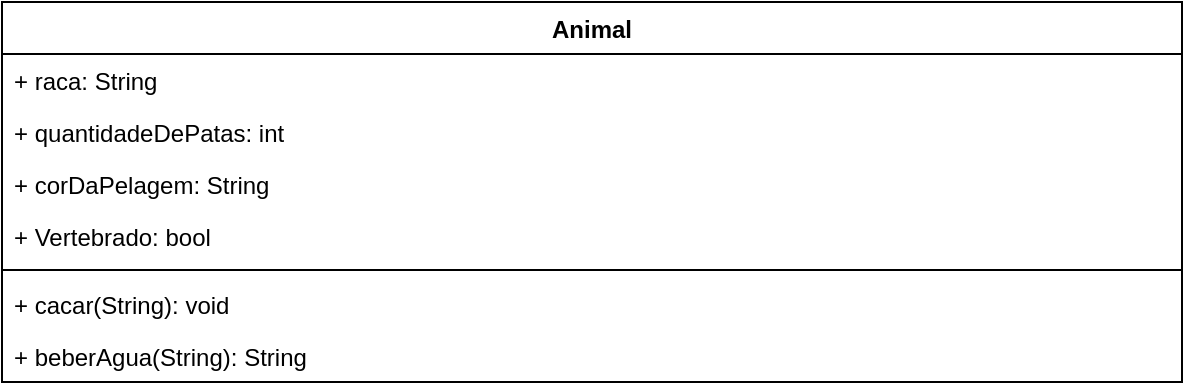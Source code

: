 <mxfile version="24.7.12">
  <diagram name="Página-1" id="v-J8Y_MGNC3J8woAUh4U">
    <mxGraphModel dx="724" dy="411" grid="1" gridSize="10" guides="1" tooltips="1" connect="1" arrows="1" fold="1" page="1" pageScale="1" pageWidth="827" pageHeight="1169" math="0" shadow="0">
      <root>
        <mxCell id="0" />
        <mxCell id="1" parent="0" />
        <mxCell id="F91V9u8Jnojhjt5vM7iI-1" value="Animal" style="swimlane;fontStyle=1;align=center;verticalAlign=top;childLayout=stackLayout;horizontal=1;startSize=26;horizontalStack=0;resizeParent=1;resizeParentMax=0;resizeLast=0;collapsible=1;marginBottom=0;whiteSpace=wrap;html=1;" parent="1" vertex="1">
          <mxGeometry x="120" y="60" width="590" height="190" as="geometry" />
        </mxCell>
        <mxCell id="F91V9u8Jnojhjt5vM7iI-2" value="+ raca: String" style="text;strokeColor=none;fillColor=none;align=left;verticalAlign=top;spacingLeft=4;spacingRight=4;overflow=hidden;rotatable=0;points=[[0,0.5],[1,0.5]];portConstraint=eastwest;whiteSpace=wrap;html=1;" parent="F91V9u8Jnojhjt5vM7iI-1" vertex="1">
          <mxGeometry y="26" width="590" height="26" as="geometry" />
        </mxCell>
        <mxCell id="F91V9u8Jnojhjt5vM7iI-5" value="+ quantidadeDePatas: int" style="text;strokeColor=none;fillColor=none;align=left;verticalAlign=top;spacingLeft=4;spacingRight=4;overflow=hidden;rotatable=0;points=[[0,0.5],[1,0.5]];portConstraint=eastwest;whiteSpace=wrap;html=1;" parent="F91V9u8Jnojhjt5vM7iI-1" vertex="1">
          <mxGeometry y="52" width="590" height="26" as="geometry" />
        </mxCell>
        <mxCell id="F91V9u8Jnojhjt5vM7iI-6" value="+ corDaPelagem: String" style="text;strokeColor=none;fillColor=none;align=left;verticalAlign=top;spacingLeft=4;spacingRight=4;overflow=hidden;rotatable=0;points=[[0,0.5],[1,0.5]];portConstraint=eastwest;whiteSpace=wrap;html=1;" parent="F91V9u8Jnojhjt5vM7iI-1" vertex="1">
          <mxGeometry y="78" width="590" height="26" as="geometry" />
        </mxCell>
        <mxCell id="F91V9u8Jnojhjt5vM7iI-7" value="+ Vertebrado: bool" style="text;strokeColor=none;fillColor=none;align=left;verticalAlign=top;spacingLeft=4;spacingRight=4;overflow=hidden;rotatable=0;points=[[0,0.5],[1,0.5]];portConstraint=eastwest;whiteSpace=wrap;html=1;" parent="F91V9u8Jnojhjt5vM7iI-1" vertex="1">
          <mxGeometry y="104" width="590" height="26" as="geometry" />
        </mxCell>
        <mxCell id="F91V9u8Jnojhjt5vM7iI-3" value="" style="line;strokeWidth=1;fillColor=none;align=left;verticalAlign=middle;spacingTop=-1;spacingLeft=3;spacingRight=3;rotatable=0;labelPosition=right;points=[];portConstraint=eastwest;strokeColor=inherit;" parent="F91V9u8Jnojhjt5vM7iI-1" vertex="1">
          <mxGeometry y="130" width="590" height="8" as="geometry" />
        </mxCell>
        <mxCell id="F91V9u8Jnojhjt5vM7iI-4" value="+ cacar(String): void" style="text;strokeColor=none;fillColor=none;align=left;verticalAlign=top;spacingLeft=4;spacingRight=4;overflow=hidden;rotatable=0;points=[[0,0.5],[1,0.5]];portConstraint=eastwest;whiteSpace=wrap;html=1;" parent="F91V9u8Jnojhjt5vM7iI-1" vertex="1">
          <mxGeometry y="138" width="590" height="26" as="geometry" />
        </mxCell>
        <mxCell id="F91V9u8Jnojhjt5vM7iI-8" value="+ beberAgua(String): String" style="text;strokeColor=none;fillColor=none;align=left;verticalAlign=top;spacingLeft=4;spacingRight=4;overflow=hidden;rotatable=0;points=[[0,0.5],[1,0.5]];portConstraint=eastwest;whiteSpace=wrap;html=1;" parent="F91V9u8Jnojhjt5vM7iI-1" vertex="1">
          <mxGeometry y="164" width="590" height="26" as="geometry" />
        </mxCell>
      </root>
    </mxGraphModel>
  </diagram>
</mxfile>
